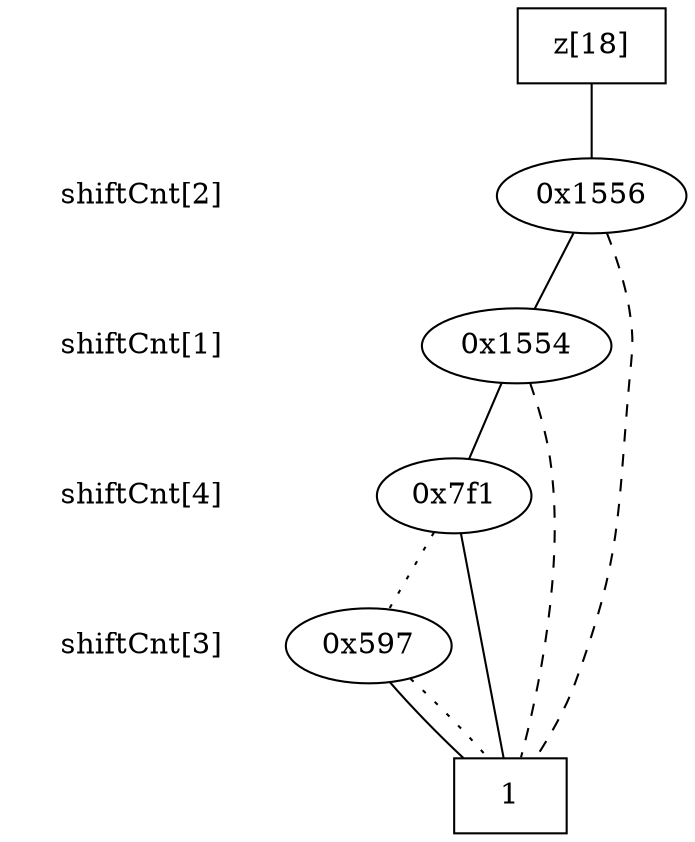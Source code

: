 digraph "DD" {
size = "7.5,10"
center = true;
edge [dir = none];
{ node [shape = plaintext];
  edge [style = invis];
  "CONST NODES" [style = invis];
" shiftCnt[2] " -> " shiftCnt[1] " -> " shiftCnt[4] " -> " shiftCnt[3] " -> "CONST NODES"; 
}
{ rank = same; node [shape = box]; edge [style = invis];
"  z[18]  "; }
{ rank = same; " shiftCnt[2] ";
"0x1556";
}
{ rank = same; " shiftCnt[1] ";
"0x1554";
}
{ rank = same; " shiftCnt[4] ";
"0x7f1";
}
{ rank = same; " shiftCnt[3] ";
"0x597";
}
{ rank = same; "CONST NODES";
{ node [shape = box]; "0x592";
}
}
"  z[18]  " -> "0x1556" [style = solid];
"0x1556" -> "0x1554";
"0x1556" -> "0x592" [style = dashed];
"0x1554" -> "0x7f1";
"0x1554" -> "0x592" [style = dashed];
"0x7f1" -> "0x592";
"0x7f1" -> "0x597" [style = dotted];
"0x597" -> "0x592";
"0x597" -> "0x592" [style = dotted];
"0x592" [label = "1"];
}
